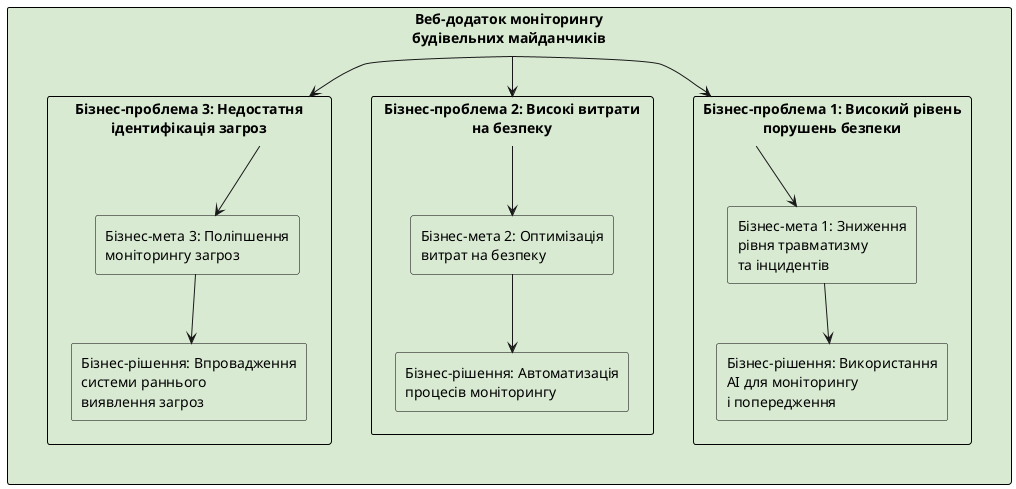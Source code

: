 @startuml
skinparam rectangle {
  BackgroundColor #D9EAD3
  BorderColor Black
}

rectangle "Веб-додаток моніторингу\nбудівельних майданчиків" as project {
    rectangle "Бізнес-проблема 1: Високий рівень\nпорушень безпеки" as problem1 {
        rectangle "Бізнес-мета 1: Зниження\nрівня травматизму\nта інцидентів" as goal1
        rectangle "Бізнес-рішення: Використання\nAI для моніторингу\nі попередження" as solution1
    }

    rectangle "Бізнес-проблема 2: Високі витрати\nна безпеку" as problem2 {
        rectangle "Бізнес-мета 2: Оптимізація\nвитрат на безпеку" as goal2
        rectangle "Бізнес-рішення: Автоматизація\nпроцесів моніторингу" as solution2
    }

    rectangle "Бізнес-проблема 3: Недостатня\nідентифікація загроз" as problem3 {
        rectangle "Бізнес-мета 3: Поліпшення\nмоніторингу загроз" as goal3
        rectangle "Бізнес-рішення: Впровадження\nсистеми раннього\nвиявлення загроз" as solution3
    }
}

project -down-> problem1
problem1 -down-> goal1
goal1 -down-> solution1

project -down-> problem2
problem2 -down-> goal2
goal2 -down-> solution2

project -down-> problem3
problem3 -down-> goal3
goal3 -down-> solution3
@enduml
